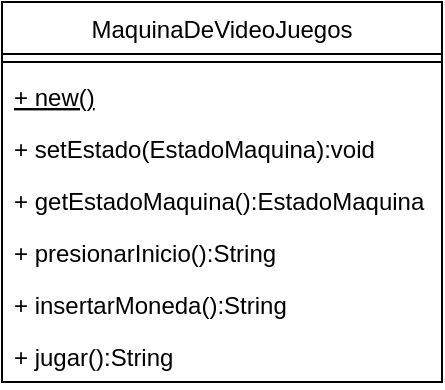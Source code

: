 <mxfile version="20.5.3" type="github">
  <diagram id="C5RBs43oDa-KdzZeNtuy" name="Page-1">
    <mxGraphModel dx="868" dy="450" grid="1" gridSize="10" guides="1" tooltips="1" connect="1" arrows="1" fold="1" page="1" pageScale="1" pageWidth="827" pageHeight="1169" math="0" shadow="0">
      <root>
        <mxCell id="WIyWlLk6GJQsqaUBKTNV-0" />
        <mxCell id="WIyWlLk6GJQsqaUBKTNV-1" parent="WIyWlLk6GJQsqaUBKTNV-0" />
        <mxCell id="SFOYFUCtj3-T00dfImxZ-0" value="MaquinaDeVideoJuegos" style="swimlane;fontStyle=0;align=center;verticalAlign=top;childLayout=stackLayout;horizontal=1;startSize=26;horizontalStack=0;resizeParent=1;resizeParentMax=0;resizeLast=0;collapsible=1;marginBottom=0;" vertex="1" parent="WIyWlLk6GJQsqaUBKTNV-1">
          <mxGeometry x="80" y="120" width="220" height="190" as="geometry" />
        </mxCell>
        <mxCell id="SFOYFUCtj3-T00dfImxZ-2" value="" style="line;strokeWidth=1;fillColor=none;align=left;verticalAlign=middle;spacingTop=-1;spacingLeft=3;spacingRight=3;rotatable=0;labelPosition=right;points=[];portConstraint=eastwest;strokeColor=inherit;" vertex="1" parent="SFOYFUCtj3-T00dfImxZ-0">
          <mxGeometry y="26" width="220" height="8" as="geometry" />
        </mxCell>
        <mxCell id="SFOYFUCtj3-T00dfImxZ-3" value="+ new()" style="text;strokeColor=none;fillColor=none;align=left;verticalAlign=top;spacingLeft=4;spacingRight=4;overflow=hidden;rotatable=0;points=[[0,0.5],[1,0.5]];portConstraint=eastwest;fontStyle=4" vertex="1" parent="SFOYFUCtj3-T00dfImxZ-0">
          <mxGeometry y="34" width="220" height="26" as="geometry" />
        </mxCell>
        <mxCell id="SFOYFUCtj3-T00dfImxZ-4" value="+ setEstado(EstadoMaquina):void" style="text;strokeColor=none;fillColor=none;align=left;verticalAlign=top;spacingLeft=4;spacingRight=4;overflow=hidden;rotatable=0;points=[[0,0.5],[1,0.5]];portConstraint=eastwest;fontStyle=0" vertex="1" parent="SFOYFUCtj3-T00dfImxZ-0">
          <mxGeometry y="60" width="220" height="26" as="geometry" />
        </mxCell>
        <mxCell id="SFOYFUCtj3-T00dfImxZ-5" value="+ getEstadoMaquina():EstadoMaquina" style="text;strokeColor=none;fillColor=none;align=left;verticalAlign=top;spacingLeft=4;spacingRight=4;overflow=hidden;rotatable=0;points=[[0,0.5],[1,0.5]];portConstraint=eastwest;fontStyle=0" vertex="1" parent="SFOYFUCtj3-T00dfImxZ-0">
          <mxGeometry y="86" width="220" height="26" as="geometry" />
        </mxCell>
        <mxCell id="SFOYFUCtj3-T00dfImxZ-6" value="+ presionarInicio():String" style="text;strokeColor=none;fillColor=none;align=left;verticalAlign=top;spacingLeft=4;spacingRight=4;overflow=hidden;rotatable=0;points=[[0,0.5],[1,0.5]];portConstraint=eastwest;fontStyle=0" vertex="1" parent="SFOYFUCtj3-T00dfImxZ-0">
          <mxGeometry y="112" width="220" height="26" as="geometry" />
        </mxCell>
        <mxCell id="SFOYFUCtj3-T00dfImxZ-7" value="+ insertarMoneda():String" style="text;strokeColor=none;fillColor=none;align=left;verticalAlign=top;spacingLeft=4;spacingRight=4;overflow=hidden;rotatable=0;points=[[0,0.5],[1,0.5]];portConstraint=eastwest;fontStyle=0" vertex="1" parent="SFOYFUCtj3-T00dfImxZ-0">
          <mxGeometry y="138" width="220" height="26" as="geometry" />
        </mxCell>
        <mxCell id="SFOYFUCtj3-T00dfImxZ-8" value="+ jugar():String" style="text;strokeColor=none;fillColor=none;align=left;verticalAlign=top;spacingLeft=4;spacingRight=4;overflow=hidden;rotatable=0;points=[[0,0.5],[1,0.5]];portConstraint=eastwest;fontStyle=0" vertex="1" parent="SFOYFUCtj3-T00dfImxZ-0">
          <mxGeometry y="164" width="220" height="26" as="geometry" />
        </mxCell>
      </root>
    </mxGraphModel>
  </diagram>
</mxfile>
